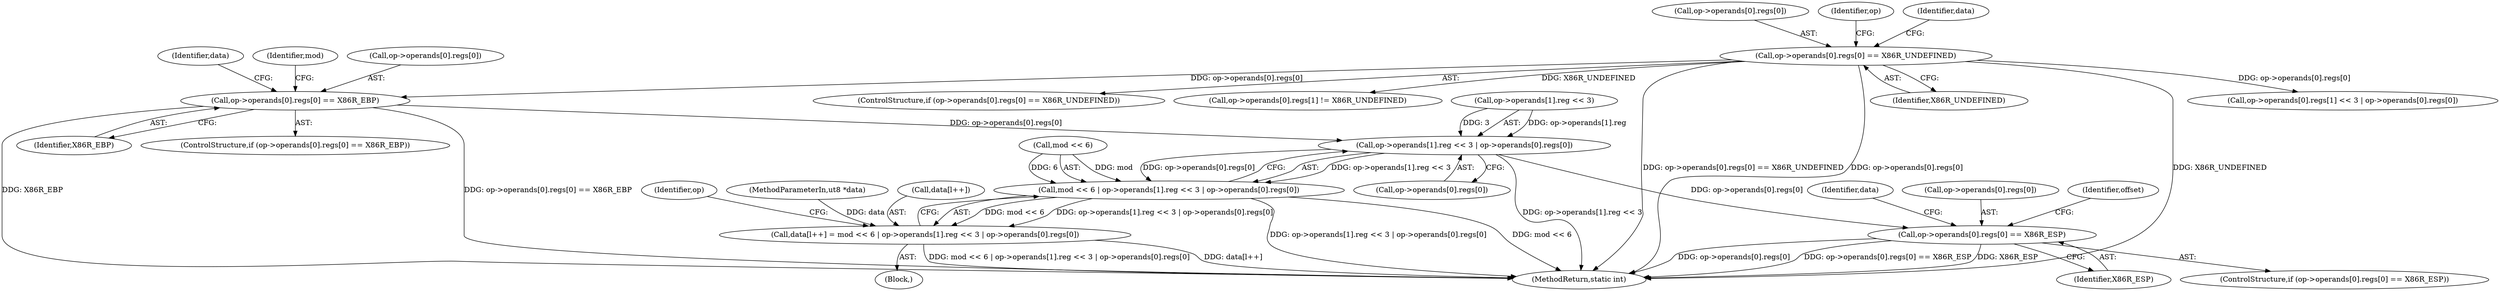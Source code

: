 digraph "0_radare2_f17bfd9f1da05f30f23a4dd05e9d2363e1406948@API" {
"1001886" [label="(Call,op->operands[0].regs[0] == X86R_EBP)"];
"1001741" [label="(Call,op->operands[0].regs[0] == X86R_UNDEFINED)"];
"1001910" [label="(Call,op->operands[1].reg << 3 | op->operands[0].regs[0])"];
"1001906" [label="(Call,mod << 6 | op->operands[1].reg << 3 | op->operands[0].regs[0])"];
"1001901" [label="(Call,data[l++] = mod << 6 | op->operands[1].reg << 3 | op->operands[0].regs[0])"];
"1001930" [label="(Call,op->operands[0].regs[0] == X86R_ESP)"];
"1001910" [label="(Call,op->operands[1].reg << 3 | op->operands[0].regs[0])"];
"1001896" [label="(Identifier,X86R_EBP)"];
"1001907" [label="(Call,mod << 6)"];
"1003216" [label="(MethodReturn,static int)"];
"1001741" [label="(Call,op->operands[0].regs[0] == X86R_UNDEFINED)"];
"1001944" [label="(Identifier,data)"];
"1001742" [label="(Call,op->operands[0].regs[0])"];
"1001935" [label="(Identifier,op)"];
"1001751" [label="(Identifier,X86R_UNDEFINED)"];
"1000104" [label="(MethodParameterIn,ut8 *data)"];
"1001846" [label="(Call,op->operands[0].regs[1] << 3 | op->operands[0].regs[0])"];
"1001906" [label="(Call,mod << 6 | op->operands[1].reg << 3 | op->operands[0].regs[0])"];
"1001920" [label="(Call,op->operands[0].regs[0])"];
"1001903" [label="(Identifier,data)"];
"1001806" [label="(Identifier,op)"];
"1001740" [label="(ControlStructure,if (op->operands[0].regs[0] == X86R_UNDEFINED))"];
"1001886" [label="(Call,op->operands[0].regs[0] == X86R_EBP)"];
"1001811" [label="(Block,)"];
"1001755" [label="(Identifier,data)"];
"1001931" [label="(Call,op->operands[0].regs[0])"];
"1001885" [label="(ControlStructure,if (op->operands[0].regs[0] == X86R_EBP))"];
"1001930" [label="(Call,op->operands[0].regs[0] == X86R_ESP)"];
"1001813" [label="(Call,op->operands[0].regs[1] != X86R_UNDEFINED)"];
"1001940" [label="(Identifier,X86R_ESP)"];
"1001911" [label="(Call,op->operands[1].reg << 3)"];
"1001902" [label="(Call,data[l++])"];
"1001929" [label="(ControlStructure,if (op->operands[0].regs[0] == X86R_ESP))"];
"1001899" [label="(Identifier,mod)"];
"1001901" [label="(Call,data[l++] = mod << 6 | op->operands[1].reg << 3 | op->operands[0].regs[0])"];
"1001949" [label="(Identifier,offset)"];
"1001887" [label="(Call,op->operands[0].regs[0])"];
"1001886" -> "1001885"  [label="AST: "];
"1001886" -> "1001896"  [label="CFG: "];
"1001887" -> "1001886"  [label="AST: "];
"1001896" -> "1001886"  [label="AST: "];
"1001899" -> "1001886"  [label="CFG: "];
"1001903" -> "1001886"  [label="CFG: "];
"1001886" -> "1003216"  [label="DDG: X86R_EBP"];
"1001886" -> "1003216"  [label="DDG: op->operands[0].regs[0] == X86R_EBP"];
"1001741" -> "1001886"  [label="DDG: op->operands[0].regs[0]"];
"1001886" -> "1001910"  [label="DDG: op->operands[0].regs[0]"];
"1001741" -> "1001740"  [label="AST: "];
"1001741" -> "1001751"  [label="CFG: "];
"1001742" -> "1001741"  [label="AST: "];
"1001751" -> "1001741"  [label="AST: "];
"1001755" -> "1001741"  [label="CFG: "];
"1001806" -> "1001741"  [label="CFG: "];
"1001741" -> "1003216"  [label="DDG: X86R_UNDEFINED"];
"1001741" -> "1003216"  [label="DDG: op->operands[0].regs[0]"];
"1001741" -> "1003216"  [label="DDG: op->operands[0].regs[0] == X86R_UNDEFINED"];
"1001741" -> "1001813"  [label="DDG: X86R_UNDEFINED"];
"1001741" -> "1001846"  [label="DDG: op->operands[0].regs[0]"];
"1001910" -> "1001906"  [label="AST: "];
"1001910" -> "1001920"  [label="CFG: "];
"1001911" -> "1001910"  [label="AST: "];
"1001920" -> "1001910"  [label="AST: "];
"1001906" -> "1001910"  [label="CFG: "];
"1001910" -> "1003216"  [label="DDG: op->operands[1].reg << 3"];
"1001910" -> "1001906"  [label="DDG: op->operands[1].reg << 3"];
"1001910" -> "1001906"  [label="DDG: op->operands[0].regs[0]"];
"1001911" -> "1001910"  [label="DDG: op->operands[1].reg"];
"1001911" -> "1001910"  [label="DDG: 3"];
"1001910" -> "1001930"  [label="DDG: op->operands[0].regs[0]"];
"1001906" -> "1001901"  [label="AST: "];
"1001907" -> "1001906"  [label="AST: "];
"1001901" -> "1001906"  [label="CFG: "];
"1001906" -> "1003216"  [label="DDG: mod << 6"];
"1001906" -> "1003216"  [label="DDG: op->operands[1].reg << 3 | op->operands[0].regs[0]"];
"1001906" -> "1001901"  [label="DDG: mod << 6"];
"1001906" -> "1001901"  [label="DDG: op->operands[1].reg << 3 | op->operands[0].regs[0]"];
"1001907" -> "1001906"  [label="DDG: mod"];
"1001907" -> "1001906"  [label="DDG: 6"];
"1001901" -> "1001811"  [label="AST: "];
"1001902" -> "1001901"  [label="AST: "];
"1001935" -> "1001901"  [label="CFG: "];
"1001901" -> "1003216"  [label="DDG: data[l++]"];
"1001901" -> "1003216"  [label="DDG: mod << 6 | op->operands[1].reg << 3 | op->operands[0].regs[0]"];
"1000104" -> "1001901"  [label="DDG: data"];
"1001930" -> "1001929"  [label="AST: "];
"1001930" -> "1001940"  [label="CFG: "];
"1001931" -> "1001930"  [label="AST: "];
"1001940" -> "1001930"  [label="AST: "];
"1001944" -> "1001930"  [label="CFG: "];
"1001949" -> "1001930"  [label="CFG: "];
"1001930" -> "1003216"  [label="DDG: op->operands[0].regs[0] == X86R_ESP"];
"1001930" -> "1003216"  [label="DDG: X86R_ESP"];
"1001930" -> "1003216"  [label="DDG: op->operands[0].regs[0]"];
}
